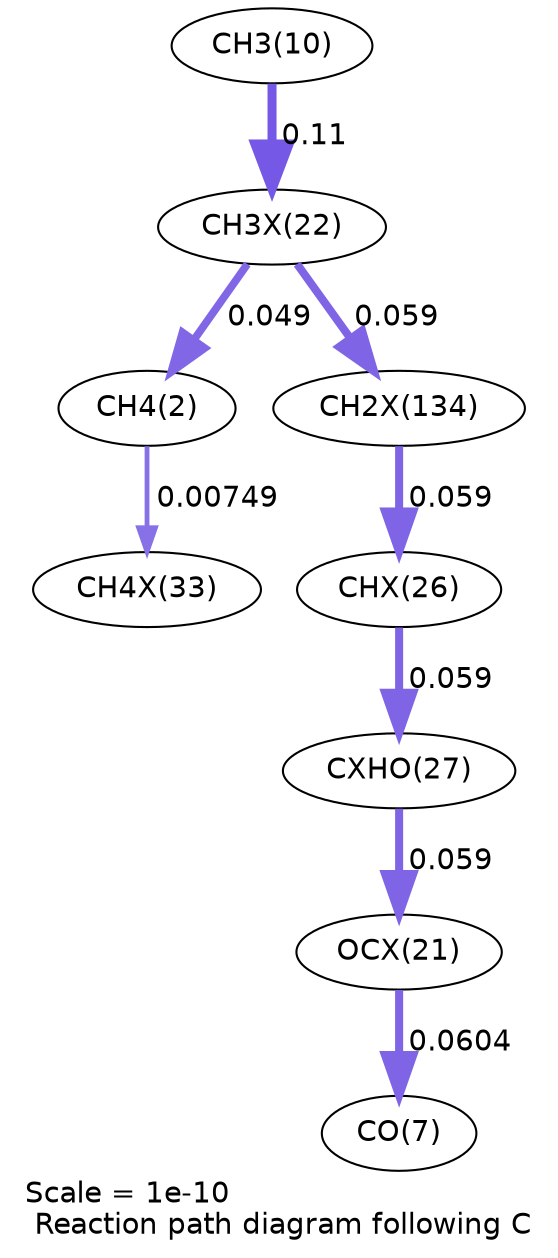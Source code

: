 digraph reaction_paths {
center=1;
s4 -> s32[fontname="Helvetica", penwidth=2.31, arrowsize=1.15, color="0.7, 0.507, 0.9"
, label=" 0.00749"];
s28 -> s4[fontname="Helvetica", penwidth=3.72, arrowsize=1.86, color="0.7, 0.549, 0.9"
, label=" 0.049"];
s12 -> s28[fontname="Helvetica", penwidth=4.33, arrowsize=2.17, color="0.7, 0.61, 0.9"
, label=" 0.11"];
s28 -> s39[fontname="Helvetica", penwidth=3.86, arrowsize=1.93, color="0.7, 0.559, 0.9"
, label=" 0.059"];
s39 -> s30[fontname="Helvetica", penwidth=3.86, arrowsize=1.93, color="0.7, 0.559, 0.9"
, label=" 0.059"];
s30 -> s31[fontname="Helvetica", penwidth=3.86, arrowsize=1.93, color="0.7, 0.559, 0.9"
, label=" 0.059"];
s31 -> s27[fontname="Helvetica", penwidth=3.86, arrowsize=1.93, color="0.7, 0.559, 0.9"
, label=" 0.059"];
s27 -> s9[fontname="Helvetica", penwidth=3.88, arrowsize=1.94, color="0.7, 0.56, 0.9"
, label=" 0.0604"];
s4 [ fontname="Helvetica", label="CH4(2)"];
s9 [ fontname="Helvetica", label="CO(7)"];
s12 [ fontname="Helvetica", label="CH3(10)"];
s27 [ fontname="Helvetica", label="OCX(21)"];
s28 [ fontname="Helvetica", label="CH3X(22)"];
s30 [ fontname="Helvetica", label="CHX(26)"];
s31 [ fontname="Helvetica", label="CXHO(27)"];
s32 [ fontname="Helvetica", label="CH4X(33)"];
s39 [ fontname="Helvetica", label="CH2X(134)"];
 label = "Scale = 1e-10\l Reaction path diagram following C";
 fontname = "Helvetica";
}
